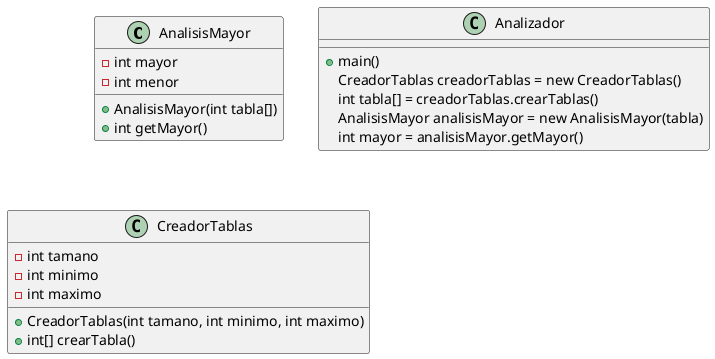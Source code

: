 @startuml
'https://plantuml.com/sequence-diagram
class AnalisisMayor{
- int mayor
- int menor
+ AnalisisMayor(int tabla[])
+ int getMayor()
}
class Analizador{
+main()
CreadorTablas creadorTablas = new CreadorTablas()
int tabla[] = creadorTablas.crearTablas()
AnalisisMayor analisisMayor = new AnalisisMayor(tabla)
int mayor = analisisMayor.getMayor()
}
class CreadorTablas{
- int tamano
- int minimo
- int maximo
+ CreadorTablas(int tamano, int minimo, int maximo)
+ int[] crearTabla()
}

@enduml